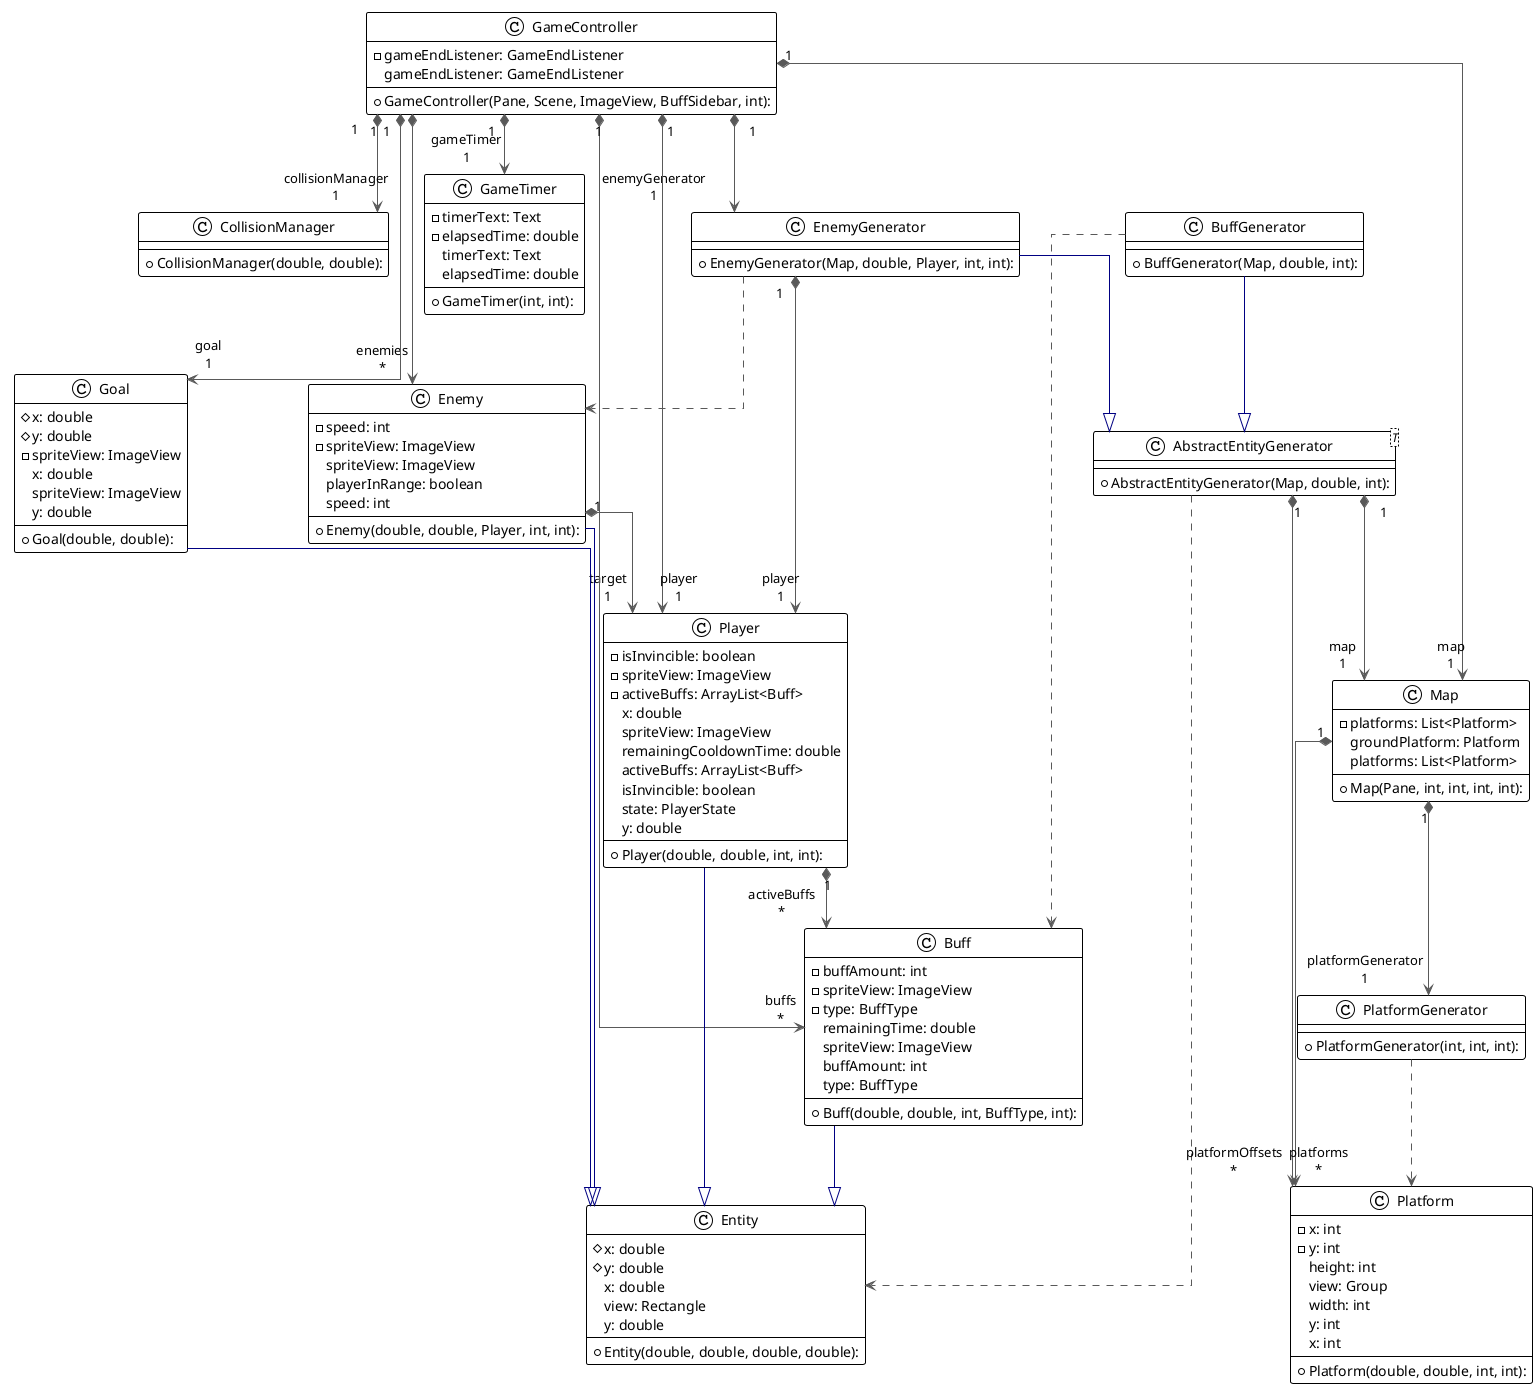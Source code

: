 @startuml

!theme plain
top to bottom direction
skinparam linetype ortho

class AbstractEntityGenerator<T> {
  + AbstractEntityGenerator(Map, double, int): 
}
class Buff {
  + Buff(double, double, int, BuffType, int): 
  - buffAmount: int
  - spriteView: ImageView
  - type: BuffType
   remainingTime: double
   spriteView: ImageView
   buffAmount: int
   type: BuffType
}
class BuffGenerator {
  + BuffGenerator(Map, double, int): 
}
class CollisionManager {
  + CollisionManager(double, double): 
}
class Enemy {
  + Enemy(double, double, Player, int, int): 
  - speed: int
  - spriteView: ImageView
   spriteView: ImageView
   playerInRange: boolean
   speed: int
}
class EnemyGenerator {
  + EnemyGenerator(Map, double, Player, int, int): 
}
class Entity {
  + Entity(double, double, double, double): 
  # x: double
  # y: double
   x: double
   view: Rectangle
   y: double
}
class GameController {
  + GameController(Pane, Scene, ImageView, BuffSidebar, int): 
  - gameEndListener: GameEndListener
   gameEndListener: GameEndListener
}
class GameTimer {
  + GameTimer(int, int): 
  - timerText: Text
  - elapsedTime: double
   timerText: Text
   elapsedTime: double
}
class Goal {
  + Goal(double, double): 
  # x: double
  # y: double
  - spriteView: ImageView
   x: double
   spriteView: ImageView
   y: double
}
class Map {
  + Map(Pane, int, int, int, int): 
  - platforms: List<Platform>
   groundPlatform: Platform
   platforms: List<Platform>
}
class Platform {
  + Platform(double, double, int, int): 
  - x: int
  - y: int
   height: int
   view: Group
   width: int
   y: int
   x: int
}
class PlatformGenerator {
  + PlatformGenerator(int, int, int): 
}
class Player {
  + Player(double, double, int, int): 
  - isInvincible: boolean
  - spriteView: ImageView
  - activeBuffs: ArrayList<Buff>
   x: double
   spriteView: ImageView
   remainingCooldownTime: double
   activeBuffs: ArrayList<Buff>
   isInvincible: boolean
   state: PlayerState
   y: double
}

AbstractEntityGenerator  -[#595959,dashed]->  Entity                  
AbstractEntityGenerator "1" *-[#595959,plain]-> "map\n1" Map                     
AbstractEntityGenerator "1" *-[#595959,plain]-> "platformOffsets\n*" Platform                
Buff                     -[#000082,plain]-^  Entity                  
BuffGenerator            -[#000082,plain]-^  AbstractEntityGenerator 
BuffGenerator            -[#595959,dashed]->  Buff                    
Enemy                    -[#000082,plain]-^  Entity                  
Enemy                   "1" *-[#595959,plain]-> "target\n1" Player                  
EnemyGenerator           -[#000082,plain]-^  AbstractEntityGenerator 
EnemyGenerator           -[#595959,dashed]->  Enemy                   
EnemyGenerator          "1" *-[#595959,plain]-> "player\n1" Player                  
GameController          "1" *-[#595959,plain]-> "buffs\n*" Buff                    
GameController          "1" *-[#595959,plain]-> "collisionManager\n1" CollisionManager        
GameController          "1" *-[#595959,plain]-> "enemies\n*" Enemy                   
GameController          "1" *-[#595959,plain]-> "enemyGenerator\n1" EnemyGenerator          
GameController          "1" *-[#595959,plain]-> "gameTimer\n1" GameTimer               
GameController          "1" *-[#595959,plain]-> "goal\n1" Goal                    
GameController          "1" *-[#595959,plain]-> "map\n1" Map                     
GameController          "1" *-[#595959,plain]-> "player\n1" Player                  
Goal                     -[#000082,plain]-^  Entity                  
Map                     "1" *-[#595959,plain]-> "platforms\n*" Platform                
Map                     "1" *-[#595959,plain]-> "platformGenerator\n1" PlatformGenerator       
PlatformGenerator        -[#595959,dashed]->  Platform                
Player                  "1" *-[#595959,plain]-> "activeBuffs\n*" Buff                    
Player                   -[#000082,plain]-^  Entity                  
@enduml
